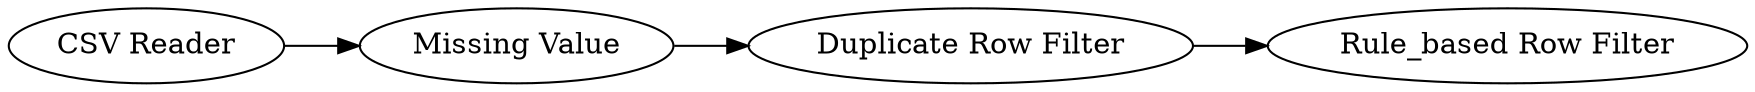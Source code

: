 digraph {
	2 -> 3
	3 -> 4
	1 -> 2
	1 [label="CSV Reader"]
	4 [label="Rule_based Row Filter"]
	3 [label="Duplicate Row Filter"]
	2 [label="Missing Value"]
	rankdir=LR
}
